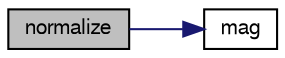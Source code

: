digraph "normalize"
{
  bgcolor="transparent";
  edge [fontname="FreeSans",fontsize="10",labelfontname="FreeSans",labelfontsize="10"];
  node [fontname="FreeSans",fontsize="10",shape=record];
  rankdir="LR";
  Node119727 [label="normalize",height=0.2,width=0.4,color="black", fillcolor="grey75", style="filled", fontcolor="black"];
  Node119727 -> Node119728 [color="midnightblue",fontsize="10",style="solid",fontname="FreeSans"];
  Node119728 [label="mag",height=0.2,width=0.4,color="black",URL="$a21124.html#a929da2a3fdcf3dacbbe0487d3a330dae"];
}
